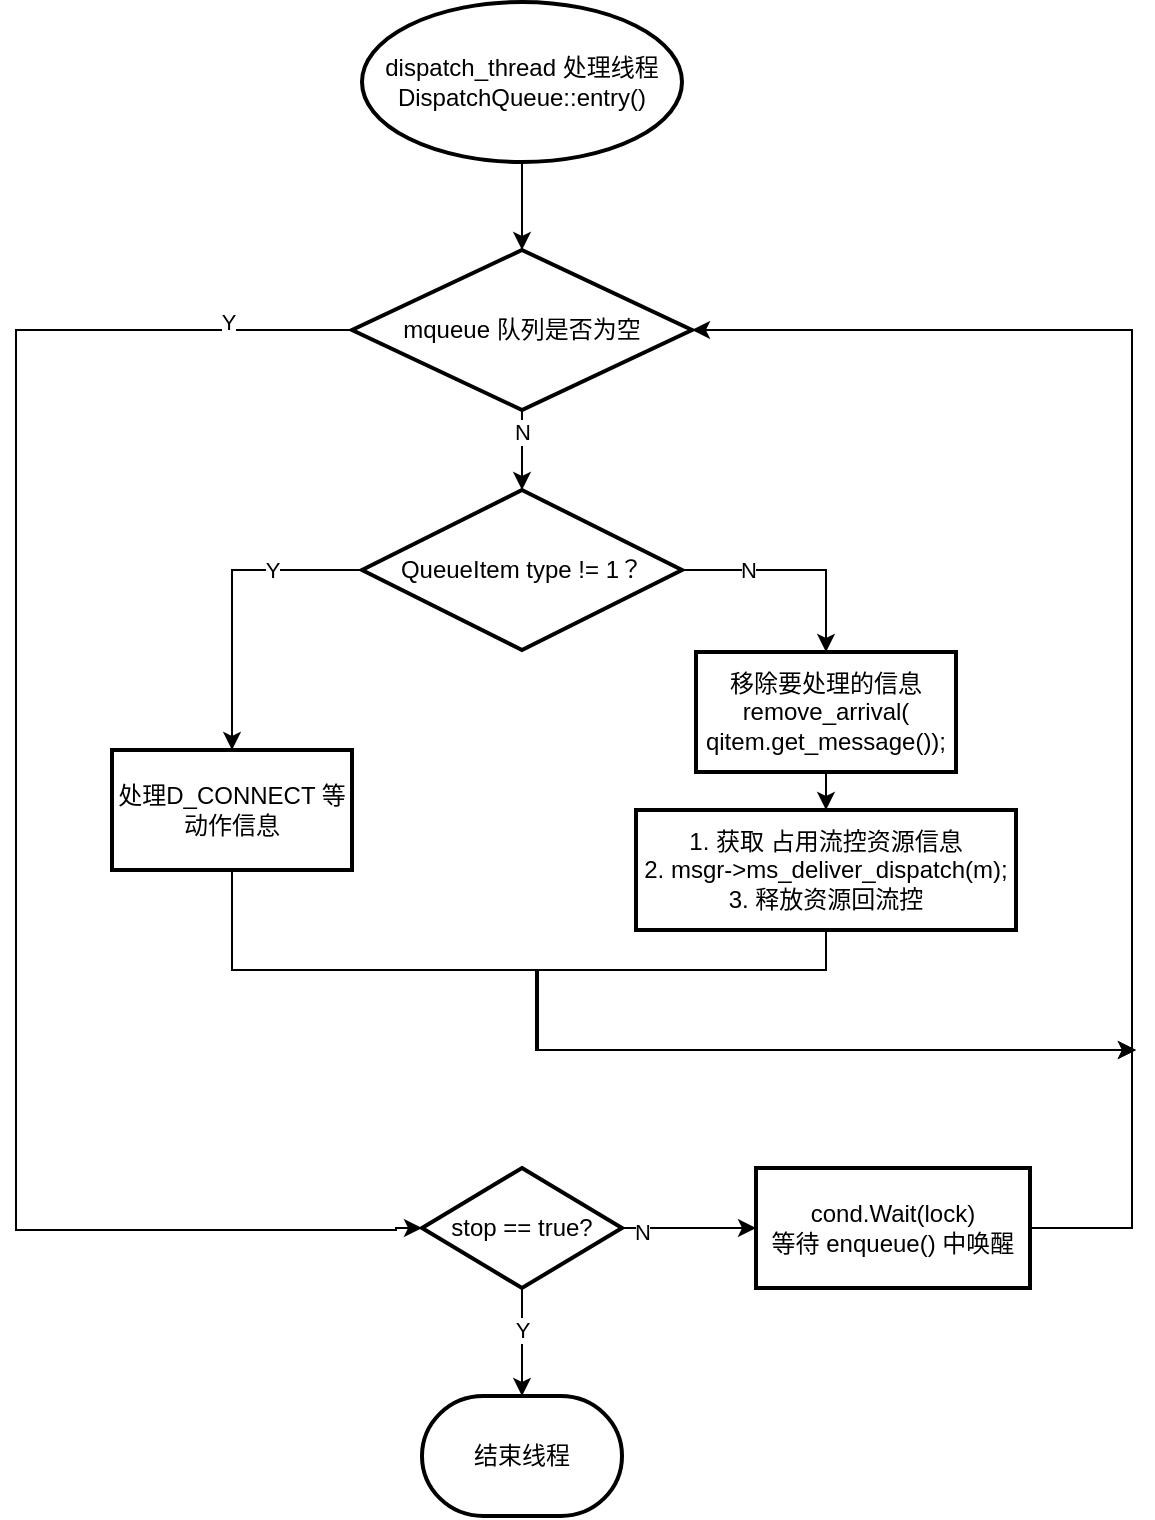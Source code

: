 <mxfile version="24.2.1" type="github">
  <diagram name="第 1 页" id="9ALfHI9gcVx3e-IWSDAY">
    <mxGraphModel dx="2049" dy="1171" grid="1" gridSize="10" guides="1" tooltips="1" connect="1" arrows="1" fold="1" page="1" pageScale="1" pageWidth="827" pageHeight="1169" math="0" shadow="0">
      <root>
        <mxCell id="0" />
        <mxCell id="1" parent="0" />
        <mxCell id="OYLEefKUWOrwBokk7oi6-8" value="" style="edgeStyle=orthogonalEdgeStyle;rounded=0;orthogonalLoop=1;jettySize=auto;html=1;" edge="1" parent="1" source="OYLEefKUWOrwBokk7oi6-6" target="OYLEefKUWOrwBokk7oi6-7">
          <mxGeometry relative="1" as="geometry" />
        </mxCell>
        <mxCell id="OYLEefKUWOrwBokk7oi6-6" value="&lt;span style=&quot;text-align: left;&quot;&gt;dispatch_thread 处理线程&lt;/span&gt;&lt;div&gt;DispatchQueue::entry()&lt;/div&gt;" style="strokeWidth=2;html=1;shape=mxgraph.flowchart.start_1;whiteSpace=wrap;" vertex="1" parent="1">
          <mxGeometry x="333" y="66" width="160" height="80" as="geometry" />
        </mxCell>
        <mxCell id="OYLEefKUWOrwBokk7oi6-9" style="edgeStyle=orthogonalEdgeStyle;rounded=0;orthogonalLoop=1;jettySize=auto;html=1;exitX=0;exitY=0.5;exitDx=0;exitDy=0;entryX=0;entryY=0.5;entryDx=0;entryDy=0;entryPerimeter=0;" edge="1" parent="1" source="OYLEefKUWOrwBokk7oi6-7" target="OYLEefKUWOrwBokk7oi6-10">
          <mxGeometry relative="1" as="geometry">
            <mxPoint x="270" y="580" as="targetPoint" />
            <Array as="points">
              <mxPoint x="160" y="230" />
              <mxPoint x="160" y="680" />
              <mxPoint x="350" y="680" />
            </Array>
          </mxGeometry>
        </mxCell>
        <mxCell id="OYLEefKUWOrwBokk7oi6-14" value="Y" style="edgeLabel;html=1;align=center;verticalAlign=middle;resizable=0;points=[];" vertex="1" connectable="0" parent="OYLEefKUWOrwBokk7oi6-9">
          <mxGeometry x="-0.848" y="-4" relative="1" as="geometry">
            <mxPoint as="offset" />
          </mxGeometry>
        </mxCell>
        <mxCell id="OYLEefKUWOrwBokk7oi6-20" value="" style="edgeStyle=orthogonalEdgeStyle;rounded=0;orthogonalLoop=1;jettySize=auto;html=1;" edge="1" parent="1" source="OYLEefKUWOrwBokk7oi6-7" target="OYLEefKUWOrwBokk7oi6-23">
          <mxGeometry relative="1" as="geometry">
            <mxPoint x="413" y="331" as="targetPoint" />
          </mxGeometry>
        </mxCell>
        <mxCell id="OYLEefKUWOrwBokk7oi6-21" value="N" style="edgeLabel;html=1;align=center;verticalAlign=middle;resizable=0;points=[];" vertex="1" connectable="0" parent="OYLEefKUWOrwBokk7oi6-20">
          <mxGeometry x="-0.454" relative="1" as="geometry">
            <mxPoint as="offset" />
          </mxGeometry>
        </mxCell>
        <mxCell id="OYLEefKUWOrwBokk7oi6-7" value="mqueue 队列是否为空" style="rhombus;whiteSpace=wrap;html=1;strokeWidth=2;" vertex="1" parent="1">
          <mxGeometry x="328" y="190" width="170" height="80" as="geometry" />
        </mxCell>
        <mxCell id="OYLEefKUWOrwBokk7oi6-12" value="" style="edgeStyle=orthogonalEdgeStyle;rounded=0;orthogonalLoop=1;jettySize=auto;html=1;entryX=0.5;entryY=0;entryDx=0;entryDy=0;entryPerimeter=0;" edge="1" parent="1" source="OYLEefKUWOrwBokk7oi6-10" target="OYLEefKUWOrwBokk7oi6-13">
          <mxGeometry relative="1" as="geometry">
            <mxPoint x="413" y="789" as="targetPoint" />
          </mxGeometry>
        </mxCell>
        <mxCell id="OYLEefKUWOrwBokk7oi6-15" value="Y" style="edgeLabel;html=1;align=center;verticalAlign=middle;resizable=0;points=[];" vertex="1" connectable="0" parent="OYLEefKUWOrwBokk7oi6-12">
          <mxGeometry x="-0.234" relative="1" as="geometry">
            <mxPoint as="offset" />
          </mxGeometry>
        </mxCell>
        <mxCell id="OYLEefKUWOrwBokk7oi6-17" value="" style="edgeStyle=orthogonalEdgeStyle;rounded=0;orthogonalLoop=1;jettySize=auto;html=1;" edge="1" parent="1" source="OYLEefKUWOrwBokk7oi6-10" target="OYLEefKUWOrwBokk7oi6-16">
          <mxGeometry relative="1" as="geometry" />
        </mxCell>
        <mxCell id="OYLEefKUWOrwBokk7oi6-22" value="N" style="edgeLabel;html=1;align=center;verticalAlign=middle;resizable=0;points=[];" vertex="1" connectable="0" parent="OYLEefKUWOrwBokk7oi6-17">
          <mxGeometry x="-0.695" y="-2" relative="1" as="geometry">
            <mxPoint as="offset" />
          </mxGeometry>
        </mxCell>
        <mxCell id="OYLEefKUWOrwBokk7oi6-10" value="stop == true?" style="strokeWidth=2;html=1;shape=mxgraph.flowchart.decision;whiteSpace=wrap;" vertex="1" parent="1">
          <mxGeometry x="363" y="649" width="100" height="60" as="geometry" />
        </mxCell>
        <mxCell id="OYLEefKUWOrwBokk7oi6-13" value="结束线程" style="strokeWidth=2;html=1;shape=mxgraph.flowchart.terminator;whiteSpace=wrap;" vertex="1" parent="1">
          <mxGeometry x="363" y="763" width="100" height="60" as="geometry" />
        </mxCell>
        <mxCell id="OYLEefKUWOrwBokk7oi6-18" style="edgeStyle=orthogonalEdgeStyle;rounded=0;orthogonalLoop=1;jettySize=auto;html=1;exitX=1;exitY=0.5;exitDx=0;exitDy=0;entryX=1;entryY=0.5;entryDx=0;entryDy=0;" edge="1" parent="1" source="OYLEefKUWOrwBokk7oi6-16" target="OYLEefKUWOrwBokk7oi6-7">
          <mxGeometry relative="1" as="geometry">
            <mxPoint x="500" y="230" as="targetPoint" />
            <Array as="points">
              <mxPoint x="718" y="679" />
              <mxPoint x="718" y="230" />
            </Array>
          </mxGeometry>
        </mxCell>
        <mxCell id="OYLEefKUWOrwBokk7oi6-16" value="cond.Wait(lock)&lt;div&gt;等待 enqueue() 中唤醒&lt;/div&gt;" style="whiteSpace=wrap;html=1;strokeWidth=2;" vertex="1" parent="1">
          <mxGeometry x="530" y="649" width="137" height="60" as="geometry" />
        </mxCell>
        <mxCell id="OYLEefKUWOrwBokk7oi6-25" value="" style="edgeStyle=orthogonalEdgeStyle;rounded=0;orthogonalLoop=1;jettySize=auto;html=1;" edge="1" parent="1" source="OYLEefKUWOrwBokk7oi6-23" target="OYLEefKUWOrwBokk7oi6-24">
          <mxGeometry relative="1" as="geometry" />
        </mxCell>
        <mxCell id="OYLEefKUWOrwBokk7oi6-28" value="Y" style="edgeLabel;html=1;align=center;verticalAlign=middle;resizable=0;points=[];" vertex="1" connectable="0" parent="OYLEefKUWOrwBokk7oi6-25">
          <mxGeometry x="-0.411" relative="1" as="geometry">
            <mxPoint as="offset" />
          </mxGeometry>
        </mxCell>
        <mxCell id="OYLEefKUWOrwBokk7oi6-27" value="" style="edgeStyle=orthogonalEdgeStyle;rounded=0;orthogonalLoop=1;jettySize=auto;html=1;" edge="1" parent="1" source="OYLEefKUWOrwBokk7oi6-23" target="OYLEefKUWOrwBokk7oi6-26">
          <mxGeometry relative="1" as="geometry" />
        </mxCell>
        <mxCell id="OYLEefKUWOrwBokk7oi6-30" value="N" style="edgeLabel;html=1;align=center;verticalAlign=middle;resizable=0;points=[];" vertex="1" connectable="0" parent="OYLEefKUWOrwBokk7oi6-27">
          <mxGeometry x="-0.417" relative="1" as="geometry">
            <mxPoint as="offset" />
          </mxGeometry>
        </mxCell>
        <mxCell id="OYLEefKUWOrwBokk7oi6-23" value="QueueItem type != 1？" style="strokeWidth=2;html=1;shape=mxgraph.flowchart.decision;whiteSpace=wrap;" vertex="1" parent="1">
          <mxGeometry x="333" y="310" width="160" height="80" as="geometry" />
        </mxCell>
        <mxCell id="OYLEefKUWOrwBokk7oi6-33" style="edgeStyle=orthogonalEdgeStyle;rounded=0;orthogonalLoop=1;jettySize=auto;html=1;exitX=0.5;exitY=1;exitDx=0;exitDy=0;" edge="1" parent="1" source="OYLEefKUWOrwBokk7oi6-24">
          <mxGeometry relative="1" as="geometry">
            <mxPoint x="720" y="590" as="targetPoint" />
            <Array as="points">
              <mxPoint x="268" y="550" />
              <mxPoint x="420" y="550" />
              <mxPoint x="420" y="590" />
            </Array>
          </mxGeometry>
        </mxCell>
        <mxCell id="OYLEefKUWOrwBokk7oi6-24" value="处理&lt;span style=&quot;text-align: left;&quot;&gt;D_CONNECT 等动作信息&lt;/span&gt;" style="whiteSpace=wrap;html=1;strokeWidth=2;" vertex="1" parent="1">
          <mxGeometry x="208" y="440" width="120" height="60" as="geometry" />
        </mxCell>
        <mxCell id="OYLEefKUWOrwBokk7oi6-35" style="edgeStyle=orthogonalEdgeStyle;rounded=0;orthogonalLoop=1;jettySize=auto;html=1;exitX=0.5;exitY=1;exitDx=0;exitDy=0;" edge="1" parent="1" source="OYLEefKUWOrwBokk7oi6-36">
          <mxGeometry relative="1" as="geometry">
            <mxPoint x="720" y="590" as="targetPoint" />
            <mxPoint x="565" y="500" as="sourcePoint" />
            <Array as="points">
              <mxPoint x="565" y="550" />
              <mxPoint x="421" y="550" />
              <mxPoint x="421" y="590" />
            </Array>
          </mxGeometry>
        </mxCell>
        <mxCell id="OYLEefKUWOrwBokk7oi6-38" style="edgeStyle=orthogonalEdgeStyle;rounded=0;orthogonalLoop=1;jettySize=auto;html=1;entryX=0.5;entryY=0;entryDx=0;entryDy=0;" edge="1" parent="1" source="OYLEefKUWOrwBokk7oi6-26" target="OYLEefKUWOrwBokk7oi6-36">
          <mxGeometry relative="1" as="geometry" />
        </mxCell>
        <mxCell id="OYLEefKUWOrwBokk7oi6-26" value="移除要处理的信息remove_arrival(&lt;div&gt;qitem.get_message());&lt;/div&gt;" style="whiteSpace=wrap;html=1;strokeWidth=2;" vertex="1" parent="1">
          <mxGeometry x="500" y="391" width="130" height="60" as="geometry" />
        </mxCell>
        <mxCell id="OYLEefKUWOrwBokk7oi6-36" value="1. 获取 占用流控资源信息&lt;div&gt;2.&amp;nbsp;msgr-&amp;gt;ms_deliver_dispatch(m);&lt;/div&gt;&lt;div&gt;3. 释放资源回流控&lt;/div&gt;" style="whiteSpace=wrap;html=1;strokeWidth=2;" vertex="1" parent="1">
          <mxGeometry x="470" y="470" width="190" height="60" as="geometry" />
        </mxCell>
      </root>
    </mxGraphModel>
  </diagram>
</mxfile>

